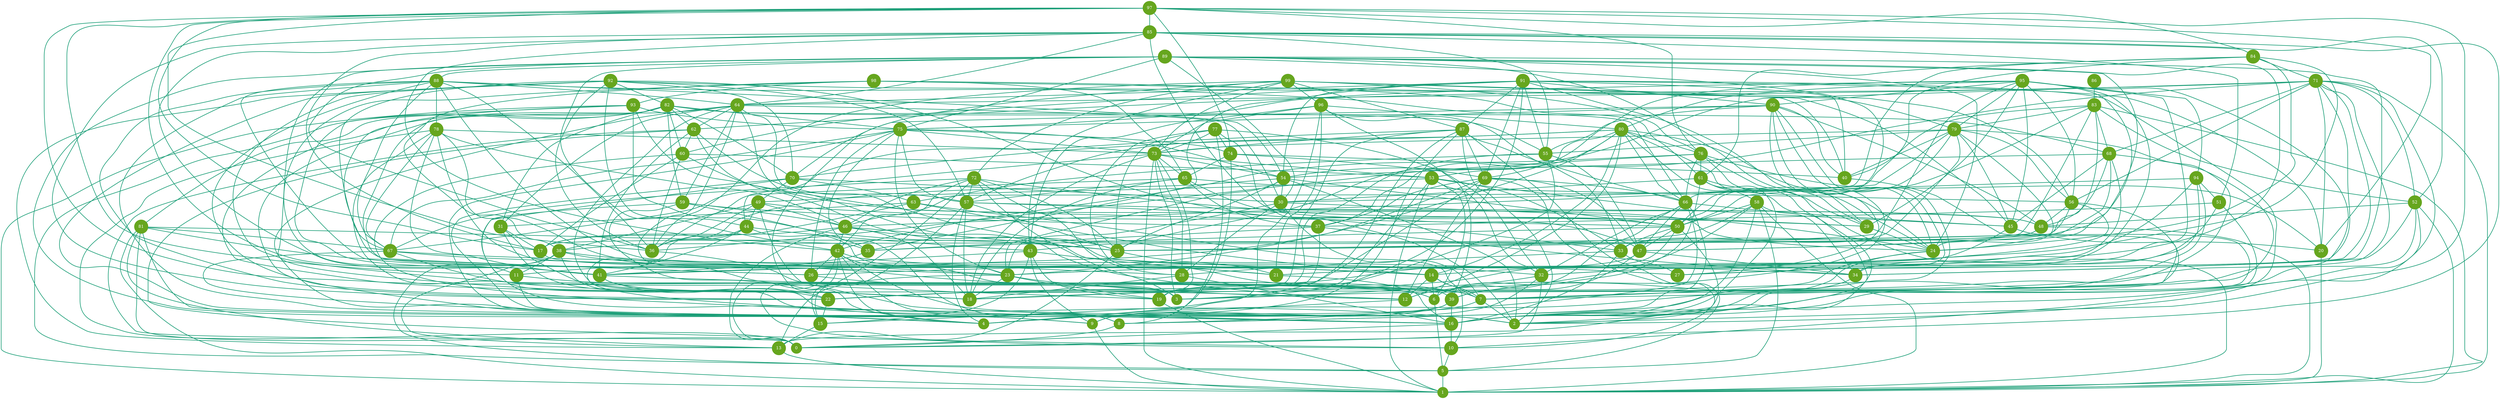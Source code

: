 graph g {
  node [style=bold, shape=circle, colorscheme=dark28, color=5, fontcolor=white, style=filled]
  edge [style=bold, colorscheme=dark28, color=1]
  0
  1
  2
  3
  4
  5
  5 -- 1
  6
  6 -- 5
  7
  7 -- 2
  7 -- 4
  8
  8 -- 0
  9
  9 -- 1
  10
  10 -- 5
  11
  11 -- 4
  11 -- 7
  12
  12 -- 4
  13
  13 -- 1
  14
  14 -- 6
  14 -- 7
  14 -- 10
  14 -- 12
  15
  15 -- 13
  16
  16 -- 0
  16 -- 10
  17
  17 -- 7
  18
  19
  19 -- 1
  20
  20 -- 1
  21
  21 -- 16
  22
  22 -- 15
  23
  23 -- 12
  23 -- 13
  23 -- 18
  23 -- 19
  24
  24 -- 7
  24 -- 8
  25
  25 -- 13
  25 -- 21
  26
  26 -- 6
  27
  28
  28 -- 16
  28 -- 18
  29
  29 -- 24
  30
  30 -- 7
  30 -- 23
  30 -- 28
  30 -- 29
  31
  31 -- 17
  31 -- 18
  31 -- 22
  32
  32 -- 0
  32 -- 3
  32 -- 9
  33
  33 -- 16
  33 -- 27
  33 -- 28
  34
  34 -- 16
  35
  35 -- 11
  36
  36 -- 3
  37
  37 -- 18
  37 -- 34
  37 -- 35
  38
  38 -- 2
  38 -- 5
  38 -- 11
  38 -- 13
  38 -- 23
  38 -- 32
  39
  39 -- 8
  39 -- 9
  39 -- 16
  40
  40 -- 9
  41
  41 -- 18
  41 -- 22
  41 -- 39
  42
  42 -- 0
  42 -- 2
  42 -- 3
  42 -- 4
  42 -- 8
  42 -- 10
  42 -- 26
  42 -- 28
  43
  43 -- 9
  43 -- 14
  43 -- 15
  43 -- 19
  43 -- 41
  44
  44 -- 8
  44 -- 23
  44 -- 36
  44 -- 41
  44 -- 43
  45
  45 -- 16
  45 -- 20
  45 -- 23
  46
  46 -- 0
  46 -- 12
  46 -- 17
  46 -- 18
  46 -- 25
  46 -- 42
  47
  47 -- 22
  47 -- 34
  47 -- 39
  48
  48 -- 1
  48 -- 38
  48 -- 47
  49
  49 -- 16
  49 -- 29
  49 -- 36
  49 -- 38
  49 -- 44
  49 -- 46
  50
  50 -- 2
  50 -- 22
  50 -- 33
  50 -- 35
  50 -- 47
  51
  51 -- 16
  51 -- 27
  51 -- 37
  52
  52 -- 1
  52 -- 10
  52 -- 16
  52 -- 34
  52 -- 48
  53
  53 -- 1
  53 -- 6
  53 -- 19
  53 -- 32
  53 -- 33
  53 -- 45
  53 -- 49
  54
  54 -- 2
  54 -- 23
  54 -- 25
  54 -- 30
  54 -- 36
  54 -- 50
  55
  55 -- 19
  55 -- 22
  55 -- 46
  55 -- 47
  56
  56 -- 7
  56 -- 26
  56 -- 47
  56 -- 48
  57
  57 -- 4
  57 -- 15
  57 -- 18
  57 -- 25
  57 -- 33
  57 -- 48
  58
  58 -- 1
  58 -- 5
  58 -- 12
  58 -- 16
  58 -- 25
  58 -- 34
  58 -- 50
  59
  59 -- 16
  59 -- 19
  59 -- 35
  59 -- 37
  59 -- 46
  60
  60 -- 2
  60 -- 17
  60 -- 36
  60 -- 50
  60 -- 53
  61
  61 -- 2
  61 -- 6
  61 -- 16
  61 -- 29
  61 -- 30
  61 -- 58
  62
  62 -- 0
  62 -- 10
  62 -- 21
  62 -- 41
  62 -- 57
  62 -- 60
  63
  63 -- 7
  63 -- 14
  63 -- 17
  63 -- 31
  64
  64 -- 3
  64 -- 16
  64 -- 18
  64 -- 22
  64 -- 25
  64 -- 30
  64 -- 31
  64 -- 34
  64 -- 59
  64 -- 62
  65
  65 -- 18
  65 -- 36
  65 -- 37
  65 -- 50
  65 -- 56
  65 -- 57
  66
  66 -- 4
  66 -- 6
  66 -- 8
  66 -- 32
  66 -- 45
  66 -- 47
  67
  67 -- 4
  67 -- 14
  67 -- 18
  67 -- 27
  68
  68 -- 7
  68 -- 21
  68 -- 25
  68 -- 45
  68 -- 48
  68 -- 54
  69
  69 -- 10
  69 -- 12
  69 -- 18
  69 -- 23
  69 -- 37
  69 -- 47
  69 -- 66
  70
  70 -- 2
  70 -- 16
  70 -- 30
  70 -- 49
  70 -- 63
  71
  71 -- 1
  71 -- 16
  71 -- 18
  71 -- 20
  71 -- 27
  71 -- 32
  71 -- 52
  71 -- 53
  71 -- 54
  71 -- 56
  71 -- 62
  71 -- 64
  71 -- 68
  72
  72 -- 3
  72 -- 15
  72 -- 24
  72 -- 25
  72 -- 28
  72 -- 42
  72 -- 46
  72 -- 57
  72 -- 67
  73
  73 -- 1
  73 -- 3
  73 -- 18
  73 -- 19
  73 -- 28
  73 -- 44
  73 -- 53
  73 -- 54
  73 -- 65
  74
  74 -- 4
  74 -- 40
  74 -- 65
  74 -- 69
  75
  75 -- 8
  75 -- 9
  75 -- 23
  75 -- 26
  75 -- 54
  75 -- 57
  75 -- 67
  75 -- 73
  75 -- 74
  76
  76 -- 20
  76 -- 24
  76 -- 29
  76 -- 36
  76 -- 42
  76 -- 61
  76 -- 66
  77
  77 -- 2
  77 -- 7
  77 -- 8
  77 -- 25
  77 -- 32
  77 -- 73
  77 -- 74
  78
  78 -- 0
  78 -- 6
  78 -- 14
  78 -- 21
  78 -- 41
  78 -- 46
  78 -- 67
  78 -- 73
  79
  79 -- 18
  79 -- 24
  79 -- 33
  79 -- 40
  79 -- 45
  79 -- 46
  79 -- 50
  79 -- 55
  79 -- 56
  79 -- 73
  80
  80 -- 1
  80 -- 12
  80 -- 13
  80 -- 14
  80 -- 24
  80 -- 25
  80 -- 37
  80 -- 41
  80 -- 57
  80 -- 66
  80 -- 70
  80 -- 76
  81
  81 -- 0
  81 -- 1
  81 -- 9
  81 -- 13
  81 -- 26
  81 -- 35
  81 -- 67
  82
  82 -- 5
  82 -- 12
  82 -- 26
  82 -- 31
  82 -- 55
  82 -- 59
  82 -- 60
  82 -- 62
  82 -- 68
  82 -- 70
  82 -- 75
  82 -- 81
  83
  83 -- 1
  83 -- 17
  83 -- 30
  83 -- 43
  83 -- 50
  83 -- 52
  83 -- 68
  83 -- 79
  84
  84 -- 24
  84 -- 40
  84 -- 41
  84 -- 61
  84 -- 63
  84 -- 71
  85
  85 -- 0
  85 -- 17
  85 -- 22
  85 -- 24
  85 -- 41
  85 -- 42
  85 -- 51
  85 -- 52
  85 -- 55
  85 -- 64
  85 -- 84
  86
  86 -- 83
  87
  87 -- 2
  87 -- 4
  87 -- 5
  87 -- 15
  87 -- 22
  87 -- 66
  87 -- 67
  87 -- 69
  87 -- 73
  88
  88 -- 9
  88 -- 16
  88 -- 22
  88 -- 23
  88 -- 27
  88 -- 36
  88 -- 54
  88 -- 64
  88 -- 66
  88 -- 67
  88 -- 78
  89
  89 -- 4
  89 -- 18
  89 -- 21
  89 -- 24
  89 -- 29
  89 -- 30
  89 -- 33
  89 -- 34
  89 -- 36
  89 -- 42
  89 -- 66
  89 -- 75
  89 -- 88
  90
  90 -- 6
  90 -- 24
  90 -- 34
  90 -- 39
  90 -- 40
  90 -- 48
  90 -- 55
  90 -- 70
  90 -- 75
  91
  91 -- 2
  91 -- 3
  91 -- 20
  91 -- 27
  91 -- 35
  91 -- 40
  91 -- 54
  91 -- 55
  91 -- 60
  91 -- 64
  91 -- 69
  91 -- 87
  91 -- 90
  92
  92 -- 13
  92 -- 16
  92 -- 36
  92 -- 39
  92 -- 40
  92 -- 44
  92 -- 47
  92 -- 57
  92 -- 67
  92 -- 70
  92 -- 82
  93
  93 -- 1
  93 -- 23
  93 -- 25
  93 -- 41
  93 -- 48
  93 -- 75
  94
  94 -- 22
  94 -- 23
  94 -- 34
  94 -- 50
  94 -- 51
  95
  95 -- 3
  95 -- 14
  95 -- 24
  95 -- 25
  95 -- 29
  95 -- 32
  95 -- 45
  95 -- 56
  95 -- 69
  95 -- 75
  95 -- 79
  95 -- 80
  95 -- 90
  95 -- 94
  96
  96 -- 4
  96 -- 21
  96 -- 33
  96 -- 39
  96 -- 43
  96 -- 73
  96 -- 80
  97
  97 -- 2
  97 -- 6
  97 -- 11
  97 -- 17
  97 -- 20
  97 -- 36
  97 -- 41
  97 -- 74
  97 -- 76
  97 -- 84
  97 -- 85
  98
  98 -- 11
  98 -- 38
  98 -- 61
  98 -- 65
  98 -- 79
  98 -- 93
  99
  99 -- 4
  99 -- 36
  99 -- 43
  99 -- 45
  99 -- 56
  99 -- 72
  99 -- 73
  99 -- 76
  99 -- 87
  99 -- 96
}

